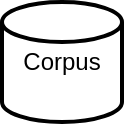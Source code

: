 <mxfile version="24.2.1" type="github">
  <diagram name="Page-1" id="DP_hX9ZNUNGpx8QDvyG6">
    <mxGraphModel dx="1050" dy="564" grid="1" gridSize="10" guides="1" tooltips="1" connect="1" arrows="1" fold="1" page="1" pageScale="1" pageWidth="850" pageHeight="1100" math="0" shadow="0">
      <root>
        <mxCell id="0" />
        <mxCell id="1" parent="0" />
        <mxCell id="SlIUQuKyh698OSaFGU5G-1" value="Corpus" style="strokeWidth=2;html=1;shape=mxgraph.flowchart.database;whiteSpace=wrap;" vertex="1" parent="1">
          <mxGeometry x="140" y="190" width="60" height="60" as="geometry" />
        </mxCell>
      </root>
    </mxGraphModel>
  </diagram>
</mxfile>
